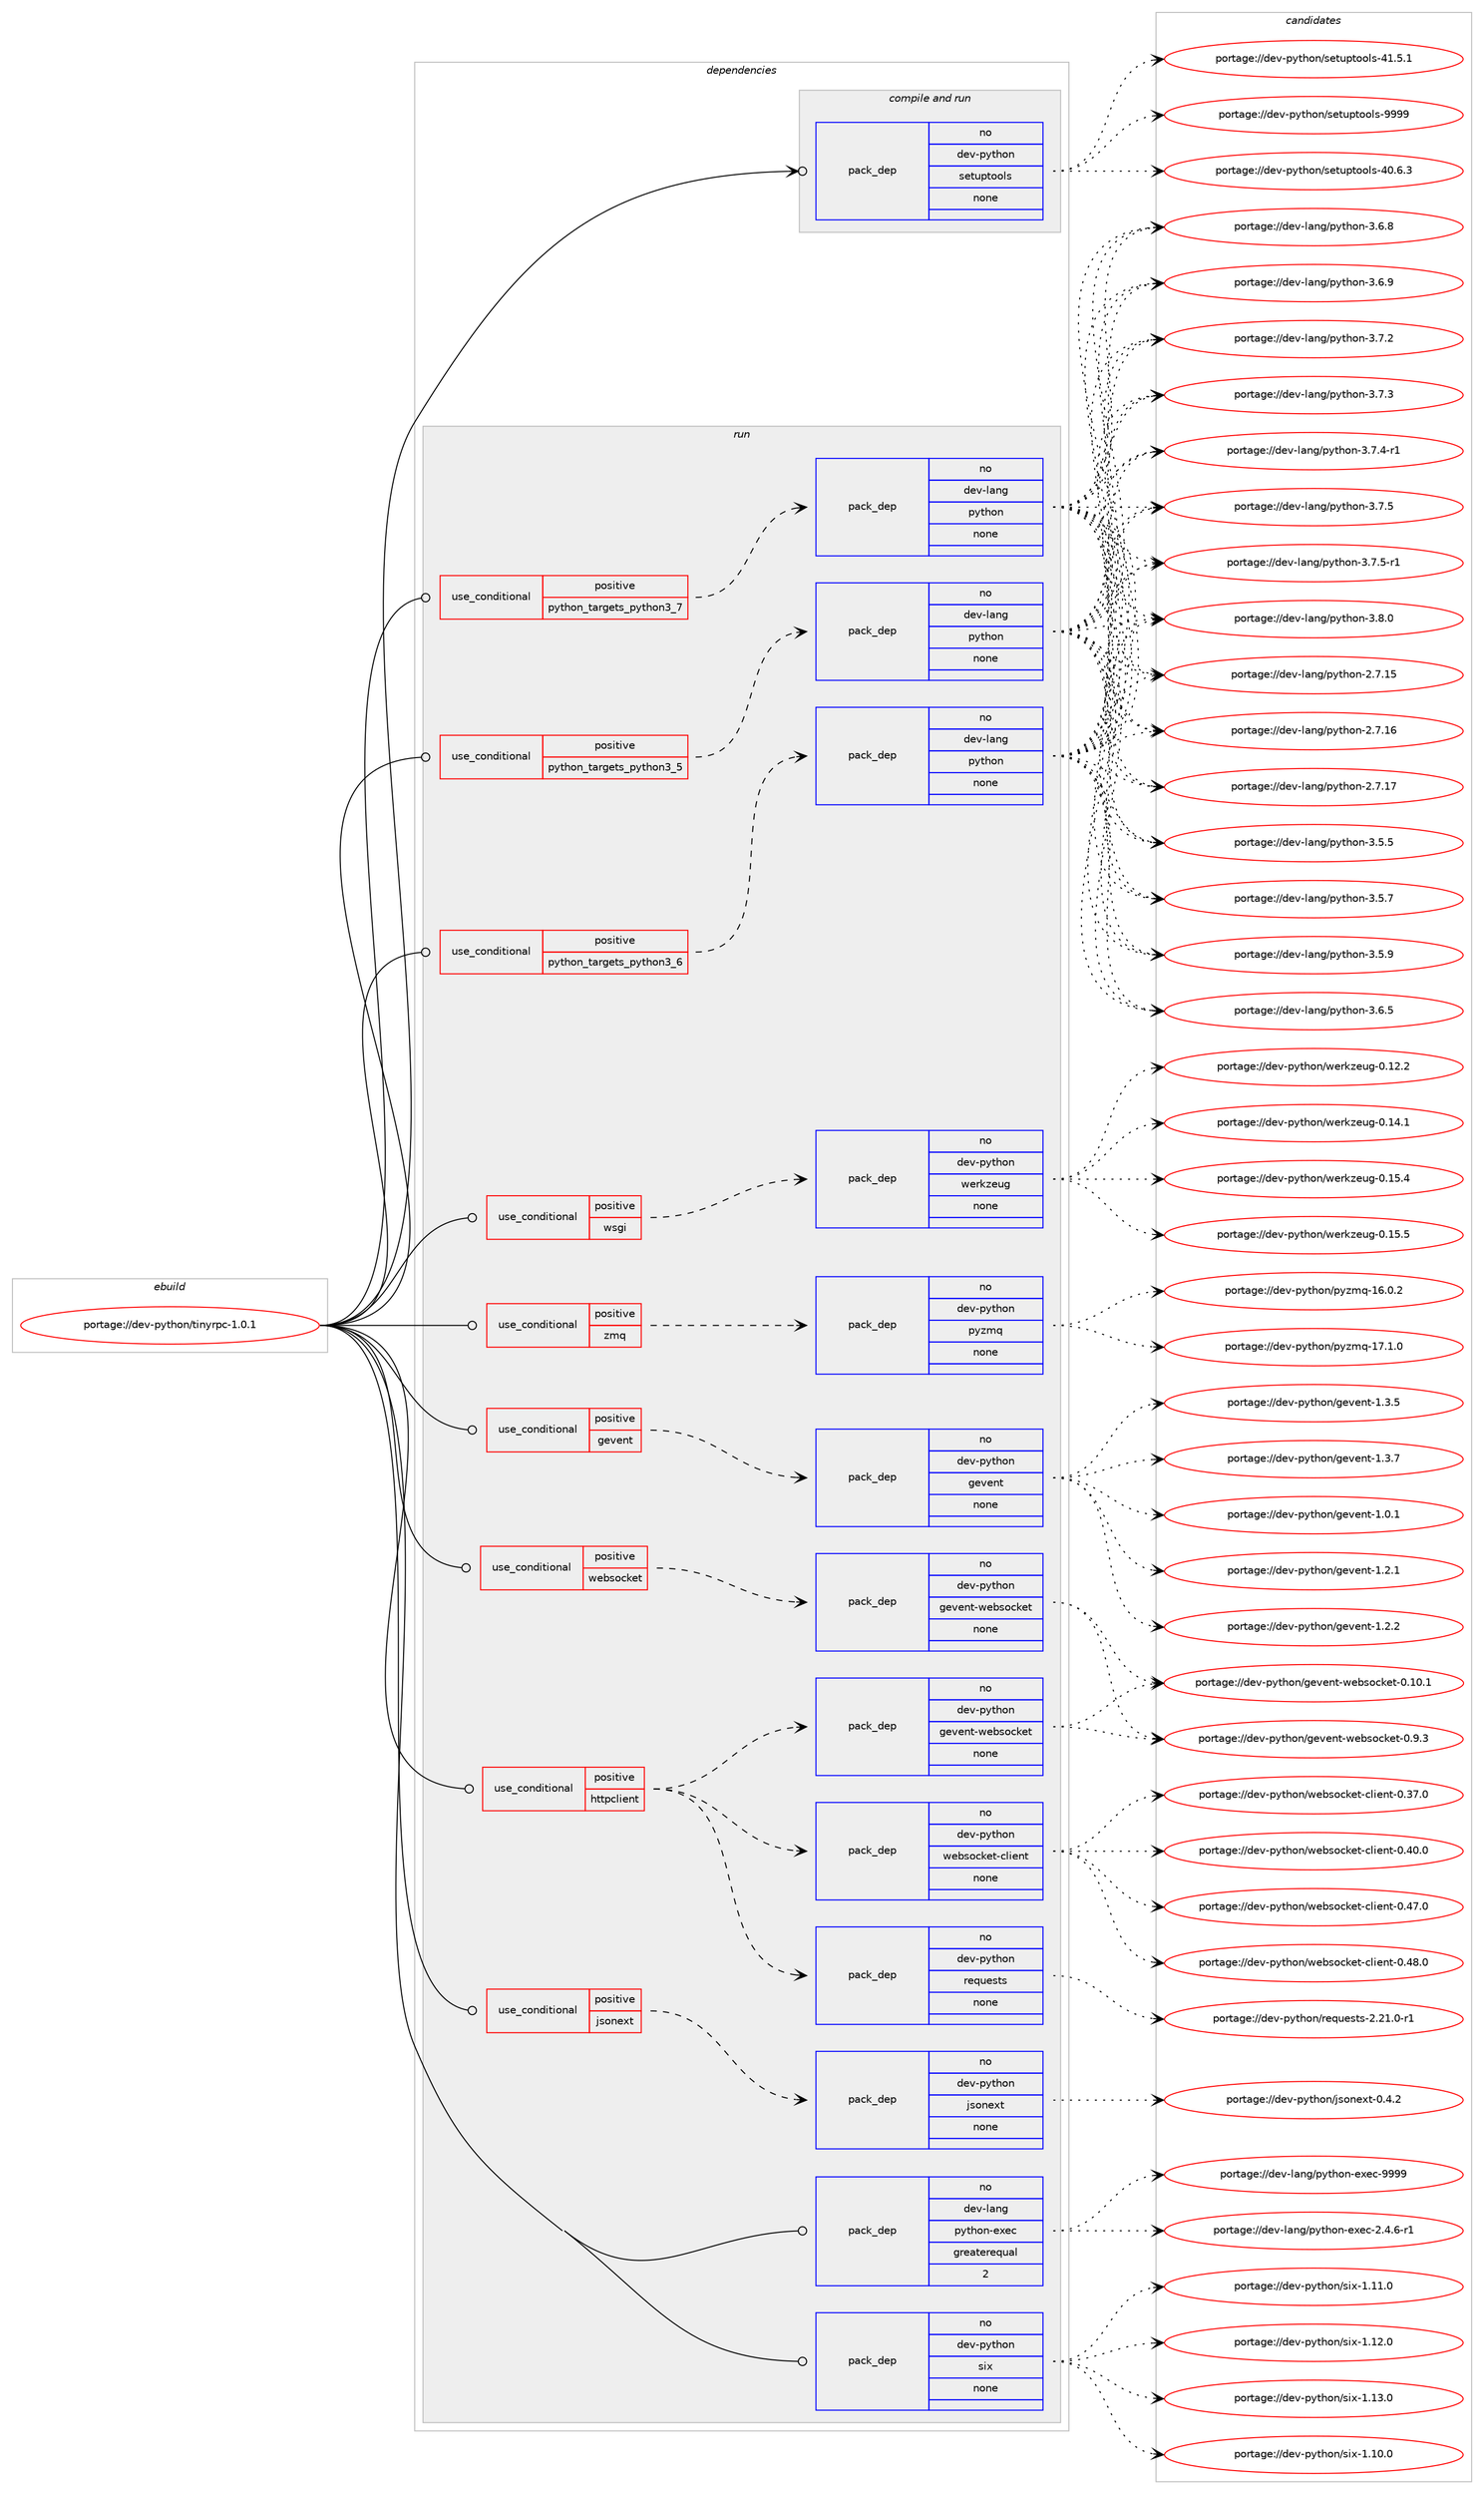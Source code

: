 digraph prolog {

# *************
# Graph options
# *************

newrank=true;
concentrate=true;
compound=true;
graph [rankdir=LR,fontname=Helvetica,fontsize=10,ranksep=1.5];#, ranksep=2.5, nodesep=0.2];
edge  [arrowhead=vee];
node  [fontname=Helvetica,fontsize=10];

# **********
# The ebuild
# **********

subgraph cluster_leftcol {
color=gray;
rank=same;
label=<<i>ebuild</i>>;
id [label="portage://dev-python/tinyrpc-1.0.1", color=red, width=4, href="../dev-python/tinyrpc-1.0.1.svg"];
}

# ****************
# The dependencies
# ****************

subgraph cluster_midcol {
color=gray;
label=<<i>dependencies</i>>;
subgraph cluster_compile {
fillcolor="#eeeeee";
style=filled;
label=<<i>compile</i>>;
}
subgraph cluster_compileandrun {
fillcolor="#eeeeee";
style=filled;
label=<<i>compile and run</i>>;
subgraph pack132670 {
dependency175887 [label=<<TABLE BORDER="0" CELLBORDER="1" CELLSPACING="0" CELLPADDING="4" WIDTH="220"><TR><TD ROWSPAN="6" CELLPADDING="30">pack_dep</TD></TR><TR><TD WIDTH="110">no</TD></TR><TR><TD>dev-python</TD></TR><TR><TD>setuptools</TD></TR><TR><TD>none</TD></TR><TR><TD></TD></TR></TABLE>>, shape=none, color=blue];
}
id:e -> dependency175887:w [weight=20,style="solid",arrowhead="odotvee"];
}
subgraph cluster_run {
fillcolor="#eeeeee";
style=filled;
label=<<i>run</i>>;
subgraph cond39813 {
dependency175888 [label=<<TABLE BORDER="0" CELLBORDER="1" CELLSPACING="0" CELLPADDING="4"><TR><TD ROWSPAN="3" CELLPADDING="10">use_conditional</TD></TR><TR><TD>positive</TD></TR><TR><TD>gevent</TD></TR></TABLE>>, shape=none, color=red];
subgraph pack132671 {
dependency175889 [label=<<TABLE BORDER="0" CELLBORDER="1" CELLSPACING="0" CELLPADDING="4" WIDTH="220"><TR><TD ROWSPAN="6" CELLPADDING="30">pack_dep</TD></TR><TR><TD WIDTH="110">no</TD></TR><TR><TD>dev-python</TD></TR><TR><TD>gevent</TD></TR><TR><TD>none</TD></TR><TR><TD></TD></TR></TABLE>>, shape=none, color=blue];
}
dependency175888:e -> dependency175889:w [weight=20,style="dashed",arrowhead="vee"];
}
id:e -> dependency175888:w [weight=20,style="solid",arrowhead="odot"];
subgraph cond39814 {
dependency175890 [label=<<TABLE BORDER="0" CELLBORDER="1" CELLSPACING="0" CELLPADDING="4"><TR><TD ROWSPAN="3" CELLPADDING="10">use_conditional</TD></TR><TR><TD>positive</TD></TR><TR><TD>httpclient</TD></TR></TABLE>>, shape=none, color=red];
subgraph pack132672 {
dependency175891 [label=<<TABLE BORDER="0" CELLBORDER="1" CELLSPACING="0" CELLPADDING="4" WIDTH="220"><TR><TD ROWSPAN="6" CELLPADDING="30">pack_dep</TD></TR><TR><TD WIDTH="110">no</TD></TR><TR><TD>dev-python</TD></TR><TR><TD>requests</TD></TR><TR><TD>none</TD></TR><TR><TD></TD></TR></TABLE>>, shape=none, color=blue];
}
dependency175890:e -> dependency175891:w [weight=20,style="dashed",arrowhead="vee"];
subgraph pack132673 {
dependency175892 [label=<<TABLE BORDER="0" CELLBORDER="1" CELLSPACING="0" CELLPADDING="4" WIDTH="220"><TR><TD ROWSPAN="6" CELLPADDING="30">pack_dep</TD></TR><TR><TD WIDTH="110">no</TD></TR><TR><TD>dev-python</TD></TR><TR><TD>websocket-client</TD></TR><TR><TD>none</TD></TR><TR><TD></TD></TR></TABLE>>, shape=none, color=blue];
}
dependency175890:e -> dependency175892:w [weight=20,style="dashed",arrowhead="vee"];
subgraph pack132674 {
dependency175893 [label=<<TABLE BORDER="0" CELLBORDER="1" CELLSPACING="0" CELLPADDING="4" WIDTH="220"><TR><TD ROWSPAN="6" CELLPADDING="30">pack_dep</TD></TR><TR><TD WIDTH="110">no</TD></TR><TR><TD>dev-python</TD></TR><TR><TD>gevent-websocket</TD></TR><TR><TD>none</TD></TR><TR><TD></TD></TR></TABLE>>, shape=none, color=blue];
}
dependency175890:e -> dependency175893:w [weight=20,style="dashed",arrowhead="vee"];
}
id:e -> dependency175890:w [weight=20,style="solid",arrowhead="odot"];
subgraph cond39815 {
dependency175894 [label=<<TABLE BORDER="0" CELLBORDER="1" CELLSPACING="0" CELLPADDING="4"><TR><TD ROWSPAN="3" CELLPADDING="10">use_conditional</TD></TR><TR><TD>positive</TD></TR><TR><TD>jsonext</TD></TR></TABLE>>, shape=none, color=red];
subgraph pack132675 {
dependency175895 [label=<<TABLE BORDER="0" CELLBORDER="1" CELLSPACING="0" CELLPADDING="4" WIDTH="220"><TR><TD ROWSPAN="6" CELLPADDING="30">pack_dep</TD></TR><TR><TD WIDTH="110">no</TD></TR><TR><TD>dev-python</TD></TR><TR><TD>jsonext</TD></TR><TR><TD>none</TD></TR><TR><TD></TD></TR></TABLE>>, shape=none, color=blue];
}
dependency175894:e -> dependency175895:w [weight=20,style="dashed",arrowhead="vee"];
}
id:e -> dependency175894:w [weight=20,style="solid",arrowhead="odot"];
subgraph cond39816 {
dependency175896 [label=<<TABLE BORDER="0" CELLBORDER="1" CELLSPACING="0" CELLPADDING="4"><TR><TD ROWSPAN="3" CELLPADDING="10">use_conditional</TD></TR><TR><TD>positive</TD></TR><TR><TD>python_targets_python3_5</TD></TR></TABLE>>, shape=none, color=red];
subgraph pack132676 {
dependency175897 [label=<<TABLE BORDER="0" CELLBORDER="1" CELLSPACING="0" CELLPADDING="4" WIDTH="220"><TR><TD ROWSPAN="6" CELLPADDING="30">pack_dep</TD></TR><TR><TD WIDTH="110">no</TD></TR><TR><TD>dev-lang</TD></TR><TR><TD>python</TD></TR><TR><TD>none</TD></TR><TR><TD></TD></TR></TABLE>>, shape=none, color=blue];
}
dependency175896:e -> dependency175897:w [weight=20,style="dashed",arrowhead="vee"];
}
id:e -> dependency175896:w [weight=20,style="solid",arrowhead="odot"];
subgraph cond39817 {
dependency175898 [label=<<TABLE BORDER="0" CELLBORDER="1" CELLSPACING="0" CELLPADDING="4"><TR><TD ROWSPAN="3" CELLPADDING="10">use_conditional</TD></TR><TR><TD>positive</TD></TR><TR><TD>python_targets_python3_6</TD></TR></TABLE>>, shape=none, color=red];
subgraph pack132677 {
dependency175899 [label=<<TABLE BORDER="0" CELLBORDER="1" CELLSPACING="0" CELLPADDING="4" WIDTH="220"><TR><TD ROWSPAN="6" CELLPADDING="30">pack_dep</TD></TR><TR><TD WIDTH="110">no</TD></TR><TR><TD>dev-lang</TD></TR><TR><TD>python</TD></TR><TR><TD>none</TD></TR><TR><TD></TD></TR></TABLE>>, shape=none, color=blue];
}
dependency175898:e -> dependency175899:w [weight=20,style="dashed",arrowhead="vee"];
}
id:e -> dependency175898:w [weight=20,style="solid",arrowhead="odot"];
subgraph cond39818 {
dependency175900 [label=<<TABLE BORDER="0" CELLBORDER="1" CELLSPACING="0" CELLPADDING="4"><TR><TD ROWSPAN="3" CELLPADDING="10">use_conditional</TD></TR><TR><TD>positive</TD></TR><TR><TD>python_targets_python3_7</TD></TR></TABLE>>, shape=none, color=red];
subgraph pack132678 {
dependency175901 [label=<<TABLE BORDER="0" CELLBORDER="1" CELLSPACING="0" CELLPADDING="4" WIDTH="220"><TR><TD ROWSPAN="6" CELLPADDING="30">pack_dep</TD></TR><TR><TD WIDTH="110">no</TD></TR><TR><TD>dev-lang</TD></TR><TR><TD>python</TD></TR><TR><TD>none</TD></TR><TR><TD></TD></TR></TABLE>>, shape=none, color=blue];
}
dependency175900:e -> dependency175901:w [weight=20,style="dashed",arrowhead="vee"];
}
id:e -> dependency175900:w [weight=20,style="solid",arrowhead="odot"];
subgraph cond39819 {
dependency175902 [label=<<TABLE BORDER="0" CELLBORDER="1" CELLSPACING="0" CELLPADDING="4"><TR><TD ROWSPAN="3" CELLPADDING="10">use_conditional</TD></TR><TR><TD>positive</TD></TR><TR><TD>websocket</TD></TR></TABLE>>, shape=none, color=red];
subgraph pack132679 {
dependency175903 [label=<<TABLE BORDER="0" CELLBORDER="1" CELLSPACING="0" CELLPADDING="4" WIDTH="220"><TR><TD ROWSPAN="6" CELLPADDING="30">pack_dep</TD></TR><TR><TD WIDTH="110">no</TD></TR><TR><TD>dev-python</TD></TR><TR><TD>gevent-websocket</TD></TR><TR><TD>none</TD></TR><TR><TD></TD></TR></TABLE>>, shape=none, color=blue];
}
dependency175902:e -> dependency175903:w [weight=20,style="dashed",arrowhead="vee"];
}
id:e -> dependency175902:w [weight=20,style="solid",arrowhead="odot"];
subgraph cond39820 {
dependency175904 [label=<<TABLE BORDER="0" CELLBORDER="1" CELLSPACING="0" CELLPADDING="4"><TR><TD ROWSPAN="3" CELLPADDING="10">use_conditional</TD></TR><TR><TD>positive</TD></TR><TR><TD>wsgi</TD></TR></TABLE>>, shape=none, color=red];
subgraph pack132680 {
dependency175905 [label=<<TABLE BORDER="0" CELLBORDER="1" CELLSPACING="0" CELLPADDING="4" WIDTH="220"><TR><TD ROWSPAN="6" CELLPADDING="30">pack_dep</TD></TR><TR><TD WIDTH="110">no</TD></TR><TR><TD>dev-python</TD></TR><TR><TD>werkzeug</TD></TR><TR><TD>none</TD></TR><TR><TD></TD></TR></TABLE>>, shape=none, color=blue];
}
dependency175904:e -> dependency175905:w [weight=20,style="dashed",arrowhead="vee"];
}
id:e -> dependency175904:w [weight=20,style="solid",arrowhead="odot"];
subgraph cond39821 {
dependency175906 [label=<<TABLE BORDER="0" CELLBORDER="1" CELLSPACING="0" CELLPADDING="4"><TR><TD ROWSPAN="3" CELLPADDING="10">use_conditional</TD></TR><TR><TD>positive</TD></TR><TR><TD>zmq</TD></TR></TABLE>>, shape=none, color=red];
subgraph pack132681 {
dependency175907 [label=<<TABLE BORDER="0" CELLBORDER="1" CELLSPACING="0" CELLPADDING="4" WIDTH="220"><TR><TD ROWSPAN="6" CELLPADDING="30">pack_dep</TD></TR><TR><TD WIDTH="110">no</TD></TR><TR><TD>dev-python</TD></TR><TR><TD>pyzmq</TD></TR><TR><TD>none</TD></TR><TR><TD></TD></TR></TABLE>>, shape=none, color=blue];
}
dependency175906:e -> dependency175907:w [weight=20,style="dashed",arrowhead="vee"];
}
id:e -> dependency175906:w [weight=20,style="solid",arrowhead="odot"];
subgraph pack132682 {
dependency175908 [label=<<TABLE BORDER="0" CELLBORDER="1" CELLSPACING="0" CELLPADDING="4" WIDTH="220"><TR><TD ROWSPAN="6" CELLPADDING="30">pack_dep</TD></TR><TR><TD WIDTH="110">no</TD></TR><TR><TD>dev-lang</TD></TR><TR><TD>python-exec</TD></TR><TR><TD>greaterequal</TD></TR><TR><TD>2</TD></TR></TABLE>>, shape=none, color=blue];
}
id:e -> dependency175908:w [weight=20,style="solid",arrowhead="odot"];
subgraph pack132683 {
dependency175909 [label=<<TABLE BORDER="0" CELLBORDER="1" CELLSPACING="0" CELLPADDING="4" WIDTH="220"><TR><TD ROWSPAN="6" CELLPADDING="30">pack_dep</TD></TR><TR><TD WIDTH="110">no</TD></TR><TR><TD>dev-python</TD></TR><TR><TD>six</TD></TR><TR><TD>none</TD></TR><TR><TD></TD></TR></TABLE>>, shape=none, color=blue];
}
id:e -> dependency175909:w [weight=20,style="solid",arrowhead="odot"];
}
}

# **************
# The candidates
# **************

subgraph cluster_choices {
rank=same;
color=gray;
label=<<i>candidates</i>>;

subgraph choice132670 {
color=black;
nodesep=1;
choiceportage100101118451121211161041111104711510111611711211611111110811545524846544651 [label="portage://dev-python/setuptools-40.6.3", color=red, width=4,href="../dev-python/setuptools-40.6.3.svg"];
choiceportage100101118451121211161041111104711510111611711211611111110811545524946534649 [label="portage://dev-python/setuptools-41.5.1", color=red, width=4,href="../dev-python/setuptools-41.5.1.svg"];
choiceportage10010111845112121116104111110471151011161171121161111111081154557575757 [label="portage://dev-python/setuptools-9999", color=red, width=4,href="../dev-python/setuptools-9999.svg"];
dependency175887:e -> choiceportage100101118451121211161041111104711510111611711211611111110811545524846544651:w [style=dotted,weight="100"];
dependency175887:e -> choiceportage100101118451121211161041111104711510111611711211611111110811545524946534649:w [style=dotted,weight="100"];
dependency175887:e -> choiceportage10010111845112121116104111110471151011161171121161111111081154557575757:w [style=dotted,weight="100"];
}
subgraph choice132671 {
color=black;
nodesep=1;
choiceportage1001011184511212111610411111047103101118101110116454946484649 [label="portage://dev-python/gevent-1.0.1", color=red, width=4,href="../dev-python/gevent-1.0.1.svg"];
choiceportage1001011184511212111610411111047103101118101110116454946504649 [label="portage://dev-python/gevent-1.2.1", color=red, width=4,href="../dev-python/gevent-1.2.1.svg"];
choiceportage1001011184511212111610411111047103101118101110116454946504650 [label="portage://dev-python/gevent-1.2.2", color=red, width=4,href="../dev-python/gevent-1.2.2.svg"];
choiceportage1001011184511212111610411111047103101118101110116454946514653 [label="portage://dev-python/gevent-1.3.5", color=red, width=4,href="../dev-python/gevent-1.3.5.svg"];
choiceportage1001011184511212111610411111047103101118101110116454946514655 [label="portage://dev-python/gevent-1.3.7", color=red, width=4,href="../dev-python/gevent-1.3.7.svg"];
dependency175889:e -> choiceportage1001011184511212111610411111047103101118101110116454946484649:w [style=dotted,weight="100"];
dependency175889:e -> choiceportage1001011184511212111610411111047103101118101110116454946504649:w [style=dotted,weight="100"];
dependency175889:e -> choiceportage1001011184511212111610411111047103101118101110116454946504650:w [style=dotted,weight="100"];
dependency175889:e -> choiceportage1001011184511212111610411111047103101118101110116454946514653:w [style=dotted,weight="100"];
dependency175889:e -> choiceportage1001011184511212111610411111047103101118101110116454946514655:w [style=dotted,weight="100"];
}
subgraph choice132672 {
color=black;
nodesep=1;
choiceportage1001011184511212111610411111047114101113117101115116115455046504946484511449 [label="portage://dev-python/requests-2.21.0-r1", color=red, width=4,href="../dev-python/requests-2.21.0-r1.svg"];
dependency175891:e -> choiceportage1001011184511212111610411111047114101113117101115116115455046504946484511449:w [style=dotted,weight="100"];
}
subgraph choice132673 {
color=black;
nodesep=1;
choiceportage10010111845112121116104111110471191019811511199107101116459910810510111011645484651554648 [label="portage://dev-python/websocket-client-0.37.0", color=red, width=4,href="../dev-python/websocket-client-0.37.0.svg"];
choiceportage10010111845112121116104111110471191019811511199107101116459910810510111011645484652484648 [label="portage://dev-python/websocket-client-0.40.0", color=red, width=4,href="../dev-python/websocket-client-0.40.0.svg"];
choiceportage10010111845112121116104111110471191019811511199107101116459910810510111011645484652554648 [label="portage://dev-python/websocket-client-0.47.0", color=red, width=4,href="../dev-python/websocket-client-0.47.0.svg"];
choiceportage10010111845112121116104111110471191019811511199107101116459910810510111011645484652564648 [label="portage://dev-python/websocket-client-0.48.0", color=red, width=4,href="../dev-python/websocket-client-0.48.0.svg"];
dependency175892:e -> choiceportage10010111845112121116104111110471191019811511199107101116459910810510111011645484651554648:w [style=dotted,weight="100"];
dependency175892:e -> choiceportage10010111845112121116104111110471191019811511199107101116459910810510111011645484652484648:w [style=dotted,weight="100"];
dependency175892:e -> choiceportage10010111845112121116104111110471191019811511199107101116459910810510111011645484652554648:w [style=dotted,weight="100"];
dependency175892:e -> choiceportage10010111845112121116104111110471191019811511199107101116459910810510111011645484652564648:w [style=dotted,weight="100"];
}
subgraph choice132674 {
color=black;
nodesep=1;
choiceportage100101118451121211161041111104710310111810111011645119101981151119910710111645484649484649 [label="portage://dev-python/gevent-websocket-0.10.1", color=red, width=4,href="../dev-python/gevent-websocket-0.10.1.svg"];
choiceportage1001011184511212111610411111047103101118101110116451191019811511199107101116454846574651 [label="portage://dev-python/gevent-websocket-0.9.3", color=red, width=4,href="../dev-python/gevent-websocket-0.9.3.svg"];
dependency175893:e -> choiceportage100101118451121211161041111104710310111810111011645119101981151119910710111645484649484649:w [style=dotted,weight="100"];
dependency175893:e -> choiceportage1001011184511212111610411111047103101118101110116451191019811511199107101116454846574651:w [style=dotted,weight="100"];
}
subgraph choice132675 {
color=black;
nodesep=1;
choiceportage1001011184511212111610411111047106115111110101120116454846524650 [label="portage://dev-python/jsonext-0.4.2", color=red, width=4,href="../dev-python/jsonext-0.4.2.svg"];
dependency175895:e -> choiceportage1001011184511212111610411111047106115111110101120116454846524650:w [style=dotted,weight="100"];
}
subgraph choice132676 {
color=black;
nodesep=1;
choiceportage10010111845108971101034711212111610411111045504655464953 [label="portage://dev-lang/python-2.7.15", color=red, width=4,href="../dev-lang/python-2.7.15.svg"];
choiceportage10010111845108971101034711212111610411111045504655464954 [label="portage://dev-lang/python-2.7.16", color=red, width=4,href="../dev-lang/python-2.7.16.svg"];
choiceportage10010111845108971101034711212111610411111045504655464955 [label="portage://dev-lang/python-2.7.17", color=red, width=4,href="../dev-lang/python-2.7.17.svg"];
choiceportage100101118451089711010347112121116104111110455146534653 [label="portage://dev-lang/python-3.5.5", color=red, width=4,href="../dev-lang/python-3.5.5.svg"];
choiceportage100101118451089711010347112121116104111110455146534655 [label="portage://dev-lang/python-3.5.7", color=red, width=4,href="../dev-lang/python-3.5.7.svg"];
choiceportage100101118451089711010347112121116104111110455146534657 [label="portage://dev-lang/python-3.5.9", color=red, width=4,href="../dev-lang/python-3.5.9.svg"];
choiceportage100101118451089711010347112121116104111110455146544653 [label="portage://dev-lang/python-3.6.5", color=red, width=4,href="../dev-lang/python-3.6.5.svg"];
choiceportage100101118451089711010347112121116104111110455146544656 [label="portage://dev-lang/python-3.6.8", color=red, width=4,href="../dev-lang/python-3.6.8.svg"];
choiceportage100101118451089711010347112121116104111110455146544657 [label="portage://dev-lang/python-3.6.9", color=red, width=4,href="../dev-lang/python-3.6.9.svg"];
choiceportage100101118451089711010347112121116104111110455146554650 [label="portage://dev-lang/python-3.7.2", color=red, width=4,href="../dev-lang/python-3.7.2.svg"];
choiceportage100101118451089711010347112121116104111110455146554651 [label="portage://dev-lang/python-3.7.3", color=red, width=4,href="../dev-lang/python-3.7.3.svg"];
choiceportage1001011184510897110103471121211161041111104551465546524511449 [label="portage://dev-lang/python-3.7.4-r1", color=red, width=4,href="../dev-lang/python-3.7.4-r1.svg"];
choiceportage100101118451089711010347112121116104111110455146554653 [label="portage://dev-lang/python-3.7.5", color=red, width=4,href="../dev-lang/python-3.7.5.svg"];
choiceportage1001011184510897110103471121211161041111104551465546534511449 [label="portage://dev-lang/python-3.7.5-r1", color=red, width=4,href="../dev-lang/python-3.7.5-r1.svg"];
choiceportage100101118451089711010347112121116104111110455146564648 [label="portage://dev-lang/python-3.8.0", color=red, width=4,href="../dev-lang/python-3.8.0.svg"];
dependency175897:e -> choiceportage10010111845108971101034711212111610411111045504655464953:w [style=dotted,weight="100"];
dependency175897:e -> choiceportage10010111845108971101034711212111610411111045504655464954:w [style=dotted,weight="100"];
dependency175897:e -> choiceportage10010111845108971101034711212111610411111045504655464955:w [style=dotted,weight="100"];
dependency175897:e -> choiceportage100101118451089711010347112121116104111110455146534653:w [style=dotted,weight="100"];
dependency175897:e -> choiceportage100101118451089711010347112121116104111110455146534655:w [style=dotted,weight="100"];
dependency175897:e -> choiceportage100101118451089711010347112121116104111110455146534657:w [style=dotted,weight="100"];
dependency175897:e -> choiceportage100101118451089711010347112121116104111110455146544653:w [style=dotted,weight="100"];
dependency175897:e -> choiceportage100101118451089711010347112121116104111110455146544656:w [style=dotted,weight="100"];
dependency175897:e -> choiceportage100101118451089711010347112121116104111110455146544657:w [style=dotted,weight="100"];
dependency175897:e -> choiceportage100101118451089711010347112121116104111110455146554650:w [style=dotted,weight="100"];
dependency175897:e -> choiceportage100101118451089711010347112121116104111110455146554651:w [style=dotted,weight="100"];
dependency175897:e -> choiceportage1001011184510897110103471121211161041111104551465546524511449:w [style=dotted,weight="100"];
dependency175897:e -> choiceportage100101118451089711010347112121116104111110455146554653:w [style=dotted,weight="100"];
dependency175897:e -> choiceportage1001011184510897110103471121211161041111104551465546534511449:w [style=dotted,weight="100"];
dependency175897:e -> choiceportage100101118451089711010347112121116104111110455146564648:w [style=dotted,weight="100"];
}
subgraph choice132677 {
color=black;
nodesep=1;
choiceportage10010111845108971101034711212111610411111045504655464953 [label="portage://dev-lang/python-2.7.15", color=red, width=4,href="../dev-lang/python-2.7.15.svg"];
choiceportage10010111845108971101034711212111610411111045504655464954 [label="portage://dev-lang/python-2.7.16", color=red, width=4,href="../dev-lang/python-2.7.16.svg"];
choiceportage10010111845108971101034711212111610411111045504655464955 [label="portage://dev-lang/python-2.7.17", color=red, width=4,href="../dev-lang/python-2.7.17.svg"];
choiceportage100101118451089711010347112121116104111110455146534653 [label="portage://dev-lang/python-3.5.5", color=red, width=4,href="../dev-lang/python-3.5.5.svg"];
choiceportage100101118451089711010347112121116104111110455146534655 [label="portage://dev-lang/python-3.5.7", color=red, width=4,href="../dev-lang/python-3.5.7.svg"];
choiceportage100101118451089711010347112121116104111110455146534657 [label="portage://dev-lang/python-3.5.9", color=red, width=4,href="../dev-lang/python-3.5.9.svg"];
choiceportage100101118451089711010347112121116104111110455146544653 [label="portage://dev-lang/python-3.6.5", color=red, width=4,href="../dev-lang/python-3.6.5.svg"];
choiceportage100101118451089711010347112121116104111110455146544656 [label="portage://dev-lang/python-3.6.8", color=red, width=4,href="../dev-lang/python-3.6.8.svg"];
choiceportage100101118451089711010347112121116104111110455146544657 [label="portage://dev-lang/python-3.6.9", color=red, width=4,href="../dev-lang/python-3.6.9.svg"];
choiceportage100101118451089711010347112121116104111110455146554650 [label="portage://dev-lang/python-3.7.2", color=red, width=4,href="../dev-lang/python-3.7.2.svg"];
choiceportage100101118451089711010347112121116104111110455146554651 [label="portage://dev-lang/python-3.7.3", color=red, width=4,href="../dev-lang/python-3.7.3.svg"];
choiceportage1001011184510897110103471121211161041111104551465546524511449 [label="portage://dev-lang/python-3.7.4-r1", color=red, width=4,href="../dev-lang/python-3.7.4-r1.svg"];
choiceportage100101118451089711010347112121116104111110455146554653 [label="portage://dev-lang/python-3.7.5", color=red, width=4,href="../dev-lang/python-3.7.5.svg"];
choiceportage1001011184510897110103471121211161041111104551465546534511449 [label="portage://dev-lang/python-3.7.5-r1", color=red, width=4,href="../dev-lang/python-3.7.5-r1.svg"];
choiceportage100101118451089711010347112121116104111110455146564648 [label="portage://dev-lang/python-3.8.0", color=red, width=4,href="../dev-lang/python-3.8.0.svg"];
dependency175899:e -> choiceportage10010111845108971101034711212111610411111045504655464953:w [style=dotted,weight="100"];
dependency175899:e -> choiceportage10010111845108971101034711212111610411111045504655464954:w [style=dotted,weight="100"];
dependency175899:e -> choiceportage10010111845108971101034711212111610411111045504655464955:w [style=dotted,weight="100"];
dependency175899:e -> choiceportage100101118451089711010347112121116104111110455146534653:w [style=dotted,weight="100"];
dependency175899:e -> choiceportage100101118451089711010347112121116104111110455146534655:w [style=dotted,weight="100"];
dependency175899:e -> choiceportage100101118451089711010347112121116104111110455146534657:w [style=dotted,weight="100"];
dependency175899:e -> choiceportage100101118451089711010347112121116104111110455146544653:w [style=dotted,weight="100"];
dependency175899:e -> choiceportage100101118451089711010347112121116104111110455146544656:w [style=dotted,weight="100"];
dependency175899:e -> choiceportage100101118451089711010347112121116104111110455146544657:w [style=dotted,weight="100"];
dependency175899:e -> choiceportage100101118451089711010347112121116104111110455146554650:w [style=dotted,weight="100"];
dependency175899:e -> choiceportage100101118451089711010347112121116104111110455146554651:w [style=dotted,weight="100"];
dependency175899:e -> choiceportage1001011184510897110103471121211161041111104551465546524511449:w [style=dotted,weight="100"];
dependency175899:e -> choiceportage100101118451089711010347112121116104111110455146554653:w [style=dotted,weight="100"];
dependency175899:e -> choiceportage1001011184510897110103471121211161041111104551465546534511449:w [style=dotted,weight="100"];
dependency175899:e -> choiceportage100101118451089711010347112121116104111110455146564648:w [style=dotted,weight="100"];
}
subgraph choice132678 {
color=black;
nodesep=1;
choiceportage10010111845108971101034711212111610411111045504655464953 [label="portage://dev-lang/python-2.7.15", color=red, width=4,href="../dev-lang/python-2.7.15.svg"];
choiceportage10010111845108971101034711212111610411111045504655464954 [label="portage://dev-lang/python-2.7.16", color=red, width=4,href="../dev-lang/python-2.7.16.svg"];
choiceportage10010111845108971101034711212111610411111045504655464955 [label="portage://dev-lang/python-2.7.17", color=red, width=4,href="../dev-lang/python-2.7.17.svg"];
choiceportage100101118451089711010347112121116104111110455146534653 [label="portage://dev-lang/python-3.5.5", color=red, width=4,href="../dev-lang/python-3.5.5.svg"];
choiceportage100101118451089711010347112121116104111110455146534655 [label="portage://dev-lang/python-3.5.7", color=red, width=4,href="../dev-lang/python-3.5.7.svg"];
choiceportage100101118451089711010347112121116104111110455146534657 [label="portage://dev-lang/python-3.5.9", color=red, width=4,href="../dev-lang/python-3.5.9.svg"];
choiceportage100101118451089711010347112121116104111110455146544653 [label="portage://dev-lang/python-3.6.5", color=red, width=4,href="../dev-lang/python-3.6.5.svg"];
choiceportage100101118451089711010347112121116104111110455146544656 [label="portage://dev-lang/python-3.6.8", color=red, width=4,href="../dev-lang/python-3.6.8.svg"];
choiceportage100101118451089711010347112121116104111110455146544657 [label="portage://dev-lang/python-3.6.9", color=red, width=4,href="../dev-lang/python-3.6.9.svg"];
choiceportage100101118451089711010347112121116104111110455146554650 [label="portage://dev-lang/python-3.7.2", color=red, width=4,href="../dev-lang/python-3.7.2.svg"];
choiceportage100101118451089711010347112121116104111110455146554651 [label="portage://dev-lang/python-3.7.3", color=red, width=4,href="../dev-lang/python-3.7.3.svg"];
choiceportage1001011184510897110103471121211161041111104551465546524511449 [label="portage://dev-lang/python-3.7.4-r1", color=red, width=4,href="../dev-lang/python-3.7.4-r1.svg"];
choiceportage100101118451089711010347112121116104111110455146554653 [label="portage://dev-lang/python-3.7.5", color=red, width=4,href="../dev-lang/python-3.7.5.svg"];
choiceportage1001011184510897110103471121211161041111104551465546534511449 [label="portage://dev-lang/python-3.7.5-r1", color=red, width=4,href="../dev-lang/python-3.7.5-r1.svg"];
choiceportage100101118451089711010347112121116104111110455146564648 [label="portage://dev-lang/python-3.8.0", color=red, width=4,href="../dev-lang/python-3.8.0.svg"];
dependency175901:e -> choiceportage10010111845108971101034711212111610411111045504655464953:w [style=dotted,weight="100"];
dependency175901:e -> choiceportage10010111845108971101034711212111610411111045504655464954:w [style=dotted,weight="100"];
dependency175901:e -> choiceportage10010111845108971101034711212111610411111045504655464955:w [style=dotted,weight="100"];
dependency175901:e -> choiceportage100101118451089711010347112121116104111110455146534653:w [style=dotted,weight="100"];
dependency175901:e -> choiceportage100101118451089711010347112121116104111110455146534655:w [style=dotted,weight="100"];
dependency175901:e -> choiceportage100101118451089711010347112121116104111110455146534657:w [style=dotted,weight="100"];
dependency175901:e -> choiceportage100101118451089711010347112121116104111110455146544653:w [style=dotted,weight="100"];
dependency175901:e -> choiceportage100101118451089711010347112121116104111110455146544656:w [style=dotted,weight="100"];
dependency175901:e -> choiceportage100101118451089711010347112121116104111110455146544657:w [style=dotted,weight="100"];
dependency175901:e -> choiceportage100101118451089711010347112121116104111110455146554650:w [style=dotted,weight="100"];
dependency175901:e -> choiceportage100101118451089711010347112121116104111110455146554651:w [style=dotted,weight="100"];
dependency175901:e -> choiceportage1001011184510897110103471121211161041111104551465546524511449:w [style=dotted,weight="100"];
dependency175901:e -> choiceportage100101118451089711010347112121116104111110455146554653:w [style=dotted,weight="100"];
dependency175901:e -> choiceportage1001011184510897110103471121211161041111104551465546534511449:w [style=dotted,weight="100"];
dependency175901:e -> choiceportage100101118451089711010347112121116104111110455146564648:w [style=dotted,weight="100"];
}
subgraph choice132679 {
color=black;
nodesep=1;
choiceportage100101118451121211161041111104710310111810111011645119101981151119910710111645484649484649 [label="portage://dev-python/gevent-websocket-0.10.1", color=red, width=4,href="../dev-python/gevent-websocket-0.10.1.svg"];
choiceportage1001011184511212111610411111047103101118101110116451191019811511199107101116454846574651 [label="portage://dev-python/gevent-websocket-0.9.3", color=red, width=4,href="../dev-python/gevent-websocket-0.9.3.svg"];
dependency175903:e -> choiceportage100101118451121211161041111104710310111810111011645119101981151119910710111645484649484649:w [style=dotted,weight="100"];
dependency175903:e -> choiceportage1001011184511212111610411111047103101118101110116451191019811511199107101116454846574651:w [style=dotted,weight="100"];
}
subgraph choice132680 {
color=black;
nodesep=1;
choiceportage100101118451121211161041111104711910111410712210111710345484649504650 [label="portage://dev-python/werkzeug-0.12.2", color=red, width=4,href="../dev-python/werkzeug-0.12.2.svg"];
choiceportage100101118451121211161041111104711910111410712210111710345484649524649 [label="portage://dev-python/werkzeug-0.14.1", color=red, width=4,href="../dev-python/werkzeug-0.14.1.svg"];
choiceportage100101118451121211161041111104711910111410712210111710345484649534652 [label="portage://dev-python/werkzeug-0.15.4", color=red, width=4,href="../dev-python/werkzeug-0.15.4.svg"];
choiceportage100101118451121211161041111104711910111410712210111710345484649534653 [label="portage://dev-python/werkzeug-0.15.5", color=red, width=4,href="../dev-python/werkzeug-0.15.5.svg"];
dependency175905:e -> choiceportage100101118451121211161041111104711910111410712210111710345484649504650:w [style=dotted,weight="100"];
dependency175905:e -> choiceportage100101118451121211161041111104711910111410712210111710345484649524649:w [style=dotted,weight="100"];
dependency175905:e -> choiceportage100101118451121211161041111104711910111410712210111710345484649534652:w [style=dotted,weight="100"];
dependency175905:e -> choiceportage100101118451121211161041111104711910111410712210111710345484649534653:w [style=dotted,weight="100"];
}
subgraph choice132681 {
color=black;
nodesep=1;
choiceportage100101118451121211161041111104711212112210911345495446484650 [label="portage://dev-python/pyzmq-16.0.2", color=red, width=4,href="../dev-python/pyzmq-16.0.2.svg"];
choiceportage100101118451121211161041111104711212112210911345495546494648 [label="portage://dev-python/pyzmq-17.1.0", color=red, width=4,href="../dev-python/pyzmq-17.1.0.svg"];
dependency175907:e -> choiceportage100101118451121211161041111104711212112210911345495446484650:w [style=dotted,weight="100"];
dependency175907:e -> choiceportage100101118451121211161041111104711212112210911345495546494648:w [style=dotted,weight="100"];
}
subgraph choice132682 {
color=black;
nodesep=1;
choiceportage10010111845108971101034711212111610411111045101120101994550465246544511449 [label="portage://dev-lang/python-exec-2.4.6-r1", color=red, width=4,href="../dev-lang/python-exec-2.4.6-r1.svg"];
choiceportage10010111845108971101034711212111610411111045101120101994557575757 [label="portage://dev-lang/python-exec-9999", color=red, width=4,href="../dev-lang/python-exec-9999.svg"];
dependency175908:e -> choiceportage10010111845108971101034711212111610411111045101120101994550465246544511449:w [style=dotted,weight="100"];
dependency175908:e -> choiceportage10010111845108971101034711212111610411111045101120101994557575757:w [style=dotted,weight="100"];
}
subgraph choice132683 {
color=black;
nodesep=1;
choiceportage100101118451121211161041111104711510512045494649484648 [label="portage://dev-python/six-1.10.0", color=red, width=4,href="../dev-python/six-1.10.0.svg"];
choiceportage100101118451121211161041111104711510512045494649494648 [label="portage://dev-python/six-1.11.0", color=red, width=4,href="../dev-python/six-1.11.0.svg"];
choiceportage100101118451121211161041111104711510512045494649504648 [label="portage://dev-python/six-1.12.0", color=red, width=4,href="../dev-python/six-1.12.0.svg"];
choiceportage100101118451121211161041111104711510512045494649514648 [label="portage://dev-python/six-1.13.0", color=red, width=4,href="../dev-python/six-1.13.0.svg"];
dependency175909:e -> choiceportage100101118451121211161041111104711510512045494649484648:w [style=dotted,weight="100"];
dependency175909:e -> choiceportage100101118451121211161041111104711510512045494649494648:w [style=dotted,weight="100"];
dependency175909:e -> choiceportage100101118451121211161041111104711510512045494649504648:w [style=dotted,weight="100"];
dependency175909:e -> choiceportage100101118451121211161041111104711510512045494649514648:w [style=dotted,weight="100"];
}
}

}
